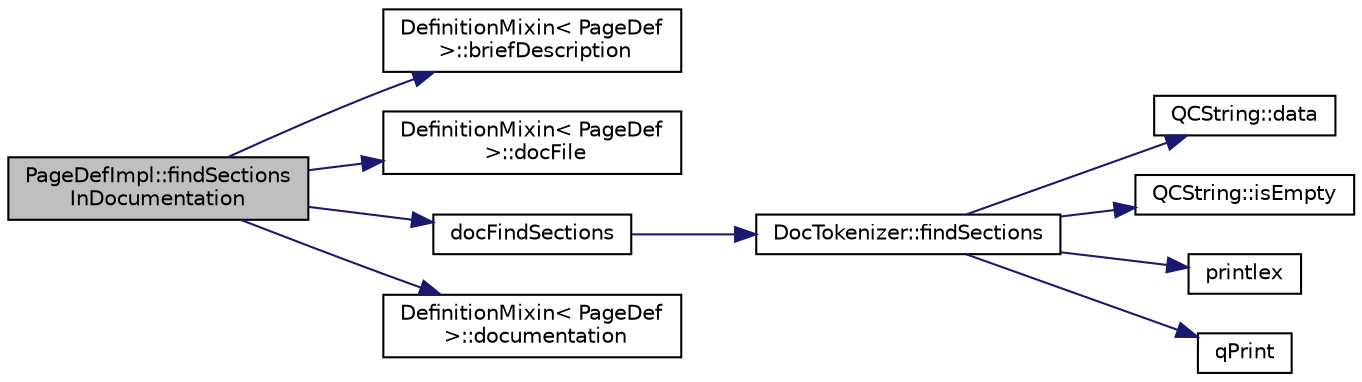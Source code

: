 digraph "PageDefImpl::findSectionsInDocumentation"
{
 // LATEX_PDF_SIZE
  edge [fontname="Helvetica",fontsize="10",labelfontname="Helvetica",labelfontsize="10"];
  node [fontname="Helvetica",fontsize="10",shape=record];
  rankdir="LR";
  Node1 [label="PageDefImpl::findSections\lInDocumentation",height=0.2,width=0.4,color="black", fillcolor="grey75", style="filled", fontcolor="black",tooltip=" "];
  Node1 -> Node2 [color="midnightblue",fontsize="10",style="solid",fontname="Helvetica"];
  Node2 [label="DefinitionMixin\< PageDef\l \>::briefDescription",height=0.2,width=0.4,color="black", fillcolor="white", style="filled",URL="$classDefinitionMixin.html#a62a7618b7129cf1043daf2dc9dd0e9f5",tooltip=" "];
  Node1 -> Node3 [color="midnightblue",fontsize="10",style="solid",fontname="Helvetica"];
  Node3 [label="DefinitionMixin\< PageDef\l \>::docFile",height=0.2,width=0.4,color="black", fillcolor="white", style="filled",URL="$classDefinitionMixin.html#aa4a1c87da4e1756ef87f739147186f19",tooltip=" "];
  Node1 -> Node4 [color="midnightblue",fontsize="10",style="solid",fontname="Helvetica"];
  Node4 [label="docFindSections",height=0.2,width=0.4,color="black", fillcolor="white", style="filled",URL="$docparser_8cpp.html#a0fc0d3e4ca95dd0dc254d0efb1fd045a",tooltip=" "];
  Node4 -> Node5 [color="midnightblue",fontsize="10",style="solid",fontname="Helvetica"];
  Node5 [label="DocTokenizer::findSections",height=0.2,width=0.4,color="black", fillcolor="white", style="filled",URL="$classDocTokenizer.html#a640bce791d53e83dcbd47f7ab01620e8",tooltip=" "];
  Node5 -> Node6 [color="midnightblue",fontsize="10",style="solid",fontname="Helvetica"];
  Node6 [label="QCString::data",height=0.2,width=0.4,color="black", fillcolor="white", style="filled",URL="$classQCString.html#ac3aa3ac1a1c36d3305eba22a2eb0d098",tooltip=" "];
  Node5 -> Node7 [color="midnightblue",fontsize="10",style="solid",fontname="Helvetica"];
  Node7 [label="QCString::isEmpty",height=0.2,width=0.4,color="black", fillcolor="white", style="filled",URL="$classQCString.html#a621c4090d69ad7d05ef8e5234376c3d8",tooltip=" "];
  Node5 -> Node8 [color="midnightblue",fontsize="10",style="solid",fontname="Helvetica"];
  Node8 [label="printlex",height=0.2,width=0.4,color="black", fillcolor="white", style="filled",URL="$message_8cpp.html#afeaf3cf484d932b2198498b3209f7e03",tooltip=" "];
  Node5 -> Node9 [color="midnightblue",fontsize="10",style="solid",fontname="Helvetica"];
  Node9 [label="qPrint",height=0.2,width=0.4,color="black", fillcolor="white", style="filled",URL="$qcstring_8h.html#a9851ebb5ae2f65b4d2b1d08421edbfd2",tooltip=" "];
  Node1 -> Node10 [color="midnightblue",fontsize="10",style="solid",fontname="Helvetica"];
  Node10 [label="DefinitionMixin\< PageDef\l \>::documentation",height=0.2,width=0.4,color="black", fillcolor="white", style="filled",URL="$classDefinitionMixin.html#a74d143629acf0185d67c889465406bda",tooltip=" "];
}
